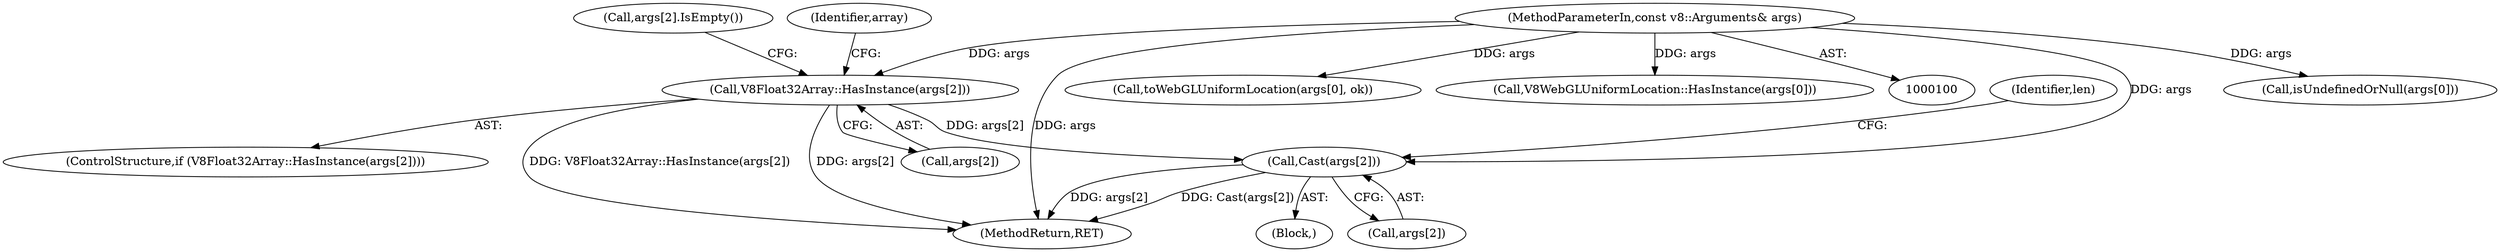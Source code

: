 digraph "0_Chrome_e9372a1bfd3588a80fcf49aa07321f0971dd6091_63@array" {
"1000213" [label="(Call,Cast(args[2]))"];
"1000152" [label="(Call,V8Float32Array::HasInstance(args[2]))"];
"1000101" [label="(MethodParameterIn,const v8::Arguments& args)"];
"1000214" [label="(Call,args[2])"];
"1000206" [label="(Call,args[2].IsEmpty())"];
"1000219" [label="(Identifier,len)"];
"1000152" [label="(Call,V8Float32Array::HasInstance(args[2]))"];
"1000153" [label="(Call,args[2])"];
"1000122" [label="(Call,isUndefinedOrNull(args[0]))"];
"1000142" [label="(Call,toWebGLUniformLocation(args[0], ok))"];
"1000159" [label="(Identifier,array)"];
"1000127" [label="(Call,V8WebGLUniformLocation::HasInstance(args[0]))"];
"1000213" [label="(Call,Cast(args[2]))"];
"1000279" [label="(MethodReturn,RET)"];
"1000101" [label="(MethodParameterIn,const v8::Arguments& args)"];
"1000103" [label="(Block,)"];
"1000151" [label="(ControlStructure,if (V8Float32Array::HasInstance(args[2])))"];
"1000213" -> "1000103"  [label="AST: "];
"1000213" -> "1000214"  [label="CFG: "];
"1000214" -> "1000213"  [label="AST: "];
"1000219" -> "1000213"  [label="CFG: "];
"1000213" -> "1000279"  [label="DDG: args[2]"];
"1000213" -> "1000279"  [label="DDG: Cast(args[2])"];
"1000152" -> "1000213"  [label="DDG: args[2]"];
"1000101" -> "1000213"  [label="DDG: args"];
"1000152" -> "1000151"  [label="AST: "];
"1000152" -> "1000153"  [label="CFG: "];
"1000153" -> "1000152"  [label="AST: "];
"1000159" -> "1000152"  [label="CFG: "];
"1000206" -> "1000152"  [label="CFG: "];
"1000152" -> "1000279"  [label="DDG: V8Float32Array::HasInstance(args[2])"];
"1000152" -> "1000279"  [label="DDG: args[2]"];
"1000101" -> "1000152"  [label="DDG: args"];
"1000101" -> "1000100"  [label="AST: "];
"1000101" -> "1000279"  [label="DDG: args"];
"1000101" -> "1000122"  [label="DDG: args"];
"1000101" -> "1000127"  [label="DDG: args"];
"1000101" -> "1000142"  [label="DDG: args"];
}
